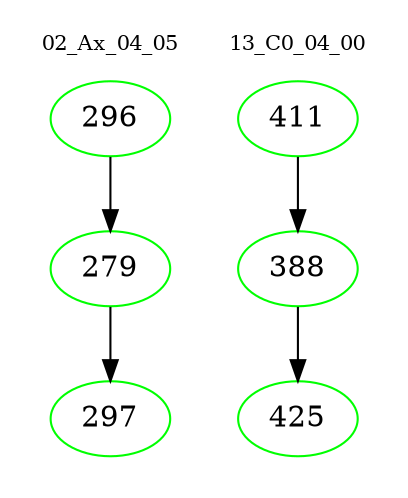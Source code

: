 digraph{
subgraph cluster_0 {
color = white
label = "02_Ax_04_05";
fontsize=10;
T0_296 [label="296", color="green"]
T0_296 -> T0_279 [color="black"]
T0_279 [label="279", color="green"]
T0_279 -> T0_297 [color="black"]
T0_297 [label="297", color="green"]
}
subgraph cluster_1 {
color = white
label = "13_C0_04_00";
fontsize=10;
T1_411 [label="411", color="green"]
T1_411 -> T1_388 [color="black"]
T1_388 [label="388", color="green"]
T1_388 -> T1_425 [color="black"]
T1_425 [label="425", color="green"]
}
}
